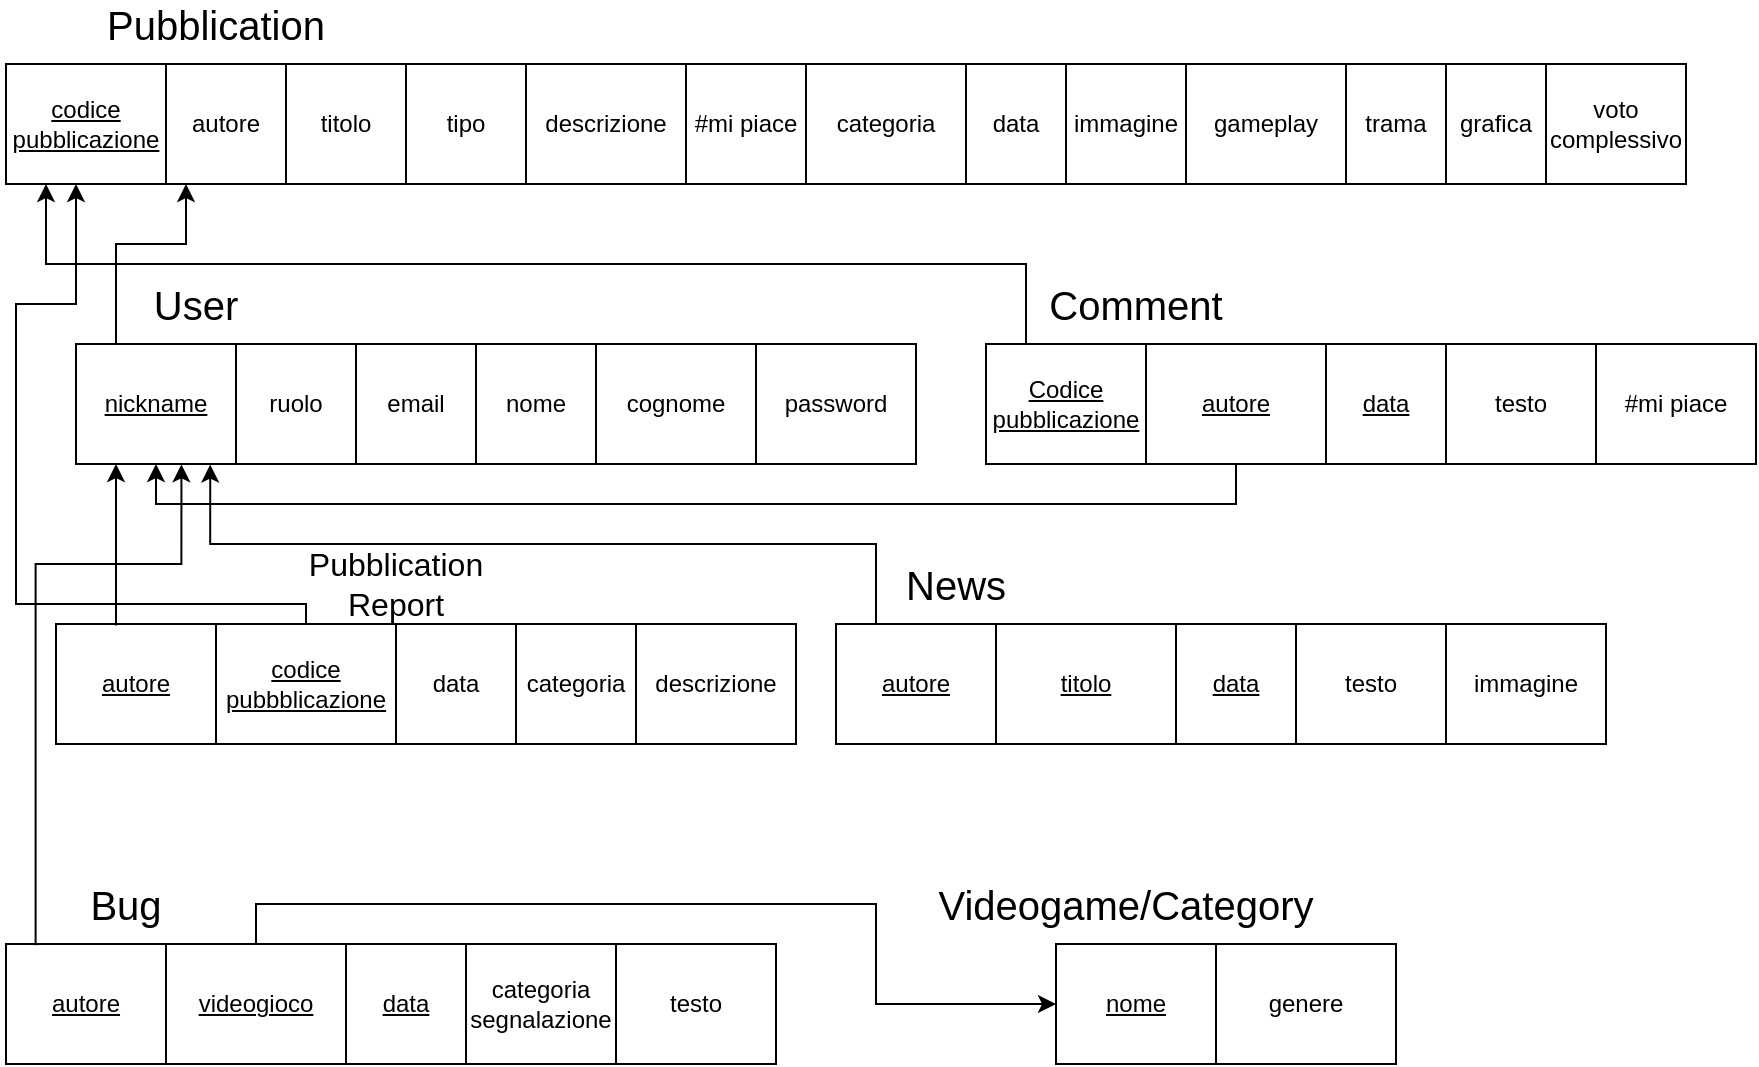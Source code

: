 <mxfile version="13.9.9" type="device"><diagram id="VnECFcb25aucaJ3Iqj28" name="Page-1"><mxGraphModel dx="905" dy="672" grid="1" gridSize="10" guides="1" tooltips="1" connect="1" arrows="1" fold="1" page="1" pageScale="1" pageWidth="827" pageHeight="1169" math="0" shadow="0"><root><mxCell id="0"/><mxCell id="1" parent="0"/><mxCell id="VcR9w_zmepxrz7OU2hhh-35" value="codice pubblicazione" style="rounded=0;whiteSpace=wrap;html=1;fillColor=none;fontStyle=4" parent="1" vertex="1"><mxGeometry x="5" y="280" width="80" height="60" as="geometry"/></mxCell><mxCell id="VcR9w_zmepxrz7OU2hhh-36" value="autore" style="rounded=0;whiteSpace=wrap;html=1;fillColor=none;" parent="1" vertex="1"><mxGeometry x="85" y="280" width="60" height="60" as="geometry"/></mxCell><mxCell id="VcR9w_zmepxrz7OU2hhh-37" value="titolo" style="rounded=0;whiteSpace=wrap;html=1;fillColor=none;" parent="1" vertex="1"><mxGeometry x="145" y="280" width="60" height="60" as="geometry"/></mxCell><mxCell id="VcR9w_zmepxrz7OU2hhh-38" value="tipo" style="rounded=0;whiteSpace=wrap;html=1;fillColor=none;" parent="1" vertex="1"><mxGeometry x="205" y="280" width="60" height="60" as="geometry"/></mxCell><mxCell id="VcR9w_zmepxrz7OU2hhh-39" value="descrizione" style="rounded=0;whiteSpace=wrap;html=1;fillColor=none;" parent="1" vertex="1"><mxGeometry x="265" y="280" width="80" height="60" as="geometry"/></mxCell><mxCell id="VcR9w_zmepxrz7OU2hhh-40" value="#mi piace" style="rounded=0;whiteSpace=wrap;html=1;fillColor=none;" parent="1" vertex="1"><mxGeometry x="345" y="280" width="60" height="60" as="geometry"/></mxCell><mxCell id="VcR9w_zmepxrz7OU2hhh-41" value="categoria" style="rounded=0;whiteSpace=wrap;html=1;fillColor=none;" parent="1" vertex="1"><mxGeometry x="405" y="280" width="80" height="60" as="geometry"/></mxCell><mxCell id="VcR9w_zmepxrz7OU2hhh-42" value="data" style="rounded=0;whiteSpace=wrap;html=1;fillColor=none;" parent="1" vertex="1"><mxGeometry x="485" y="280" width="50" height="60" as="geometry"/></mxCell><mxCell id="VcR9w_zmepxrz7OU2hhh-43" value="immagine" style="rounded=0;whiteSpace=wrap;html=1;fillColor=none;" parent="1" vertex="1"><mxGeometry x="535" y="280" width="60" height="60" as="geometry"/></mxCell><mxCell id="VcR9w_zmepxrz7OU2hhh-44" value="gameplay" style="rounded=0;whiteSpace=wrap;html=1;fillColor=none;" parent="1" vertex="1"><mxGeometry x="595" y="280" width="80" height="60" as="geometry"/></mxCell><mxCell id="VcR9w_zmepxrz7OU2hhh-45" value="trama" style="rounded=0;whiteSpace=wrap;html=1;fillColor=none;" parent="1" vertex="1"><mxGeometry x="675" y="280" width="50" height="60" as="geometry"/></mxCell><mxCell id="VcR9w_zmepxrz7OU2hhh-46" value="grafica" style="rounded=0;whiteSpace=wrap;html=1;fillColor=none;" parent="1" vertex="1"><mxGeometry x="725" y="280" width="50" height="60" as="geometry"/></mxCell><mxCell id="VcR9w_zmepxrz7OU2hhh-49" value="voto complessivo" style="rounded=0;whiteSpace=wrap;html=1;fillColor=none;" parent="1" vertex="1"><mxGeometry x="775" y="280" width="70" height="60" as="geometry"/></mxCell><mxCell id="VcR9w_zmepxrz7OU2hhh-99" style="edgeStyle=orthogonalEdgeStyle;rounded=0;orthogonalLoop=1;jettySize=auto;html=1;exitX=0.25;exitY=0;exitDx=0;exitDy=0;fontSize=20;" parent="1" source="VcR9w_zmepxrz7OU2hhh-51" edge="1"><mxGeometry relative="1" as="geometry"><mxPoint x="95" y="340" as="targetPoint"/><Array as="points"><mxPoint x="60" y="370"/><mxPoint x="95" y="370"/></Array></mxGeometry></mxCell><mxCell id="VcR9w_zmepxrz7OU2hhh-51" value="nickname" style="rounded=0;whiteSpace=wrap;html=1;fillColor=none;fontStyle=4" parent="1" vertex="1"><mxGeometry x="40" y="420" width="80" height="60" as="geometry"/></mxCell><mxCell id="VcR9w_zmepxrz7OU2hhh-52" value="ruolo" style="rounded=0;whiteSpace=wrap;html=1;fillColor=none;" parent="1" vertex="1"><mxGeometry x="120" y="420" width="60" height="60" as="geometry"/></mxCell><mxCell id="VcR9w_zmepxrz7OU2hhh-53" value="email" style="rounded=0;whiteSpace=wrap;html=1;fillColor=none;" parent="1" vertex="1"><mxGeometry x="180" y="420" width="60" height="60" as="geometry"/></mxCell><mxCell id="VcR9w_zmepxrz7OU2hhh-54" value="nome" style="rounded=0;whiteSpace=wrap;html=1;fillColor=none;" parent="1" vertex="1"><mxGeometry x="240" y="420" width="60" height="60" as="geometry"/></mxCell><mxCell id="VcR9w_zmepxrz7OU2hhh-55" value="cognome" style="rounded=0;whiteSpace=wrap;html=1;fillColor=none;" parent="1" vertex="1"><mxGeometry x="300" y="420" width="80" height="60" as="geometry"/></mxCell><mxCell id="VcR9w_zmepxrz7OU2hhh-56" value="password" style="rounded=0;whiteSpace=wrap;html=1;fillColor=none;" parent="1" vertex="1"><mxGeometry x="380" y="420" width="80" height="60" as="geometry"/></mxCell><mxCell id="VcR9w_zmepxrz7OU2hhh-57" value="Pubblication" style="text;html=1;strokeColor=none;fillColor=none;align=center;verticalAlign=middle;whiteSpace=wrap;rounded=0;fontSize=20;" parent="1" vertex="1"><mxGeometry x="90" y="250" width="40" height="20" as="geometry"/></mxCell><mxCell id="VcR9w_zmepxrz7OU2hhh-60" value="User" style="text;html=1;strokeColor=none;fillColor=none;align=center;verticalAlign=middle;whiteSpace=wrap;rounded=0;fontSize=20;" parent="1" vertex="1"><mxGeometry x="80" y="390" width="40" height="20" as="geometry"/></mxCell><mxCell id="VcR9w_zmepxrz7OU2hhh-103" style="edgeStyle=orthogonalEdgeStyle;rounded=0;orthogonalLoop=1;jettySize=auto;html=1;exitX=0.375;exitY=0.013;exitDx=0;exitDy=0;entryX=0.25;entryY=1;entryDx=0;entryDy=0;fontSize=20;exitPerimeter=0;" parent="1" source="VcR9w_zmepxrz7OU2hhh-61" target="VcR9w_zmepxrz7OU2hhh-51" edge="1"><mxGeometry relative="1" as="geometry"><Array as="points"/></mxGeometry></mxCell><mxCell id="VcR9w_zmepxrz7OU2hhh-61" value="autore" style="rounded=0;whiteSpace=wrap;html=1;fillColor=none;fontStyle=4" parent="1" vertex="1"><mxGeometry x="30" y="560" width="80" height="60" as="geometry"/></mxCell><mxCell id="VcR9w_zmepxrz7OU2hhh-104" style="edgeStyle=orthogonalEdgeStyle;rounded=0;orthogonalLoop=1;jettySize=auto;html=1;exitX=0.5;exitY=0;exitDx=0;exitDy=0;fontSize=20;" parent="1" source="VcR9w_zmepxrz7OU2hhh-62" edge="1"><mxGeometry relative="1" as="geometry"><mxPoint x="40" y="340" as="targetPoint"/><Array as="points"><mxPoint x="155" y="550"/><mxPoint x="10" y="550"/><mxPoint x="10" y="400"/><mxPoint x="40" y="400"/></Array></mxGeometry></mxCell><mxCell id="VcR9w_zmepxrz7OU2hhh-62" value="codice pubbblicazione" style="rounded=0;whiteSpace=wrap;html=1;fillColor=none;fontStyle=4" parent="1" vertex="1"><mxGeometry x="110" y="560" width="90" height="60" as="geometry"/></mxCell><mxCell id="VcR9w_zmepxrz7OU2hhh-63" value="data" style="rounded=0;whiteSpace=wrap;html=1;fillColor=none;" parent="1" vertex="1"><mxGeometry x="200" y="560" width="60" height="60" as="geometry"/></mxCell><mxCell id="VcR9w_zmepxrz7OU2hhh-64" value="categoria" style="rounded=0;whiteSpace=wrap;html=1;fillColor=none;" parent="1" vertex="1"><mxGeometry x="260" y="560" width="60" height="60" as="geometry"/></mxCell><mxCell id="VcR9w_zmepxrz7OU2hhh-65" value="descrizione" style="rounded=0;whiteSpace=wrap;html=1;fillColor=none;" parent="1" vertex="1"><mxGeometry x="320" y="560" width="80" height="60" as="geometry"/></mxCell><mxCell id="VcR9w_zmepxrz7OU2hhh-67" value="Pubblication Report" style="text;html=1;strokeColor=none;fillColor=none;align=center;verticalAlign=middle;whiteSpace=wrap;rounded=0;fontSize=16;" parent="1" vertex="1"><mxGeometry x="180" y="530" width="40" height="20" as="geometry"/></mxCell><mxCell id="VcR9w_zmepxrz7OU2hhh-109" style="edgeStyle=orthogonalEdgeStyle;rounded=0;orthogonalLoop=1;jettySize=auto;html=1;exitX=0.185;exitY=0.011;exitDx=0;exitDy=0;entryX=0.659;entryY=1.003;entryDx=0;entryDy=0;entryPerimeter=0;fontSize=20;exitPerimeter=0;" parent="1" source="VcR9w_zmepxrz7OU2hhh-68" target="VcR9w_zmepxrz7OU2hhh-51" edge="1"><mxGeometry relative="1" as="geometry"><Array as="points"><mxPoint x="20" y="530"/><mxPoint x="93" y="530"/></Array></mxGeometry></mxCell><mxCell id="VcR9w_zmepxrz7OU2hhh-68" value="autore" style="rounded=0;whiteSpace=wrap;html=1;fillColor=none;fontStyle=4" parent="1" vertex="1"><mxGeometry x="5" y="720" width="80" height="60" as="geometry"/></mxCell><mxCell id="VcR9w_zmepxrz7OU2hhh-110" style="edgeStyle=orthogonalEdgeStyle;rounded=0;orthogonalLoop=1;jettySize=auto;html=1;exitX=0.5;exitY=0;exitDx=0;exitDy=0;entryX=0;entryY=0.5;entryDx=0;entryDy=0;fontSize=20;" parent="1" source="VcR9w_zmepxrz7OU2hhh-69" target="VcR9w_zmepxrz7OU2hhh-87" edge="1"><mxGeometry relative="1" as="geometry"><Array as="points"><mxPoint x="130" y="700"/><mxPoint x="440" y="700"/><mxPoint x="440" y="750"/></Array></mxGeometry></mxCell><mxCell id="VcR9w_zmepxrz7OU2hhh-69" value="videogioco" style="rounded=0;whiteSpace=wrap;html=1;fillColor=none;fontStyle=4" parent="1" vertex="1"><mxGeometry x="85" y="720" width="90" height="60" as="geometry"/></mxCell><mxCell id="VcR9w_zmepxrz7OU2hhh-70" value="data" style="rounded=0;whiteSpace=wrap;html=1;fillColor=none;fontStyle=4" parent="1" vertex="1"><mxGeometry x="175" y="720" width="60" height="60" as="geometry"/></mxCell><mxCell id="VcR9w_zmepxrz7OU2hhh-71" value="categoria segnalazione" style="rounded=0;whiteSpace=wrap;html=1;fillColor=none;" parent="1" vertex="1"><mxGeometry x="235" y="720" width="75" height="60" as="geometry"/></mxCell><mxCell id="VcR9w_zmepxrz7OU2hhh-72" value="testo" style="rounded=0;whiteSpace=wrap;html=1;fillColor=none;" parent="1" vertex="1"><mxGeometry x="310" y="720" width="80" height="60" as="geometry"/></mxCell><mxCell id="VcR9w_zmepxrz7OU2hhh-73" value="Bug" style="text;html=1;strokeColor=none;fillColor=none;align=center;verticalAlign=middle;whiteSpace=wrap;rounded=0;fontSize=20;" parent="1" vertex="1"><mxGeometry x="45" y="690" width="40" height="20" as="geometry"/></mxCell><mxCell id="VcR9w_zmepxrz7OU2hhh-100" style="edgeStyle=orthogonalEdgeStyle;rounded=0;orthogonalLoop=1;jettySize=auto;html=1;exitX=0.25;exitY=0;exitDx=0;exitDy=0;fontSize=20;entryX=0.25;entryY=1;entryDx=0;entryDy=0;" parent="1" source="VcR9w_zmepxrz7OU2hhh-75" edge="1" target="VcR9w_zmepxrz7OU2hhh-35"><mxGeometry relative="1" as="geometry"><mxPoint x="20" y="350" as="targetPoint"/></mxGeometry></mxCell><mxCell id="VcR9w_zmepxrz7OU2hhh-75" value="Codice pubblicazione" style="rounded=0;whiteSpace=wrap;html=1;fillColor=none;fontStyle=4" parent="1" vertex="1"><mxGeometry x="495" y="420" width="80" height="60" as="geometry"/></mxCell><mxCell id="VcR9w_zmepxrz7OU2hhh-102" style="edgeStyle=orthogonalEdgeStyle;rounded=0;orthogonalLoop=1;jettySize=auto;html=1;exitX=0.5;exitY=1;exitDx=0;exitDy=0;entryX=0.5;entryY=1;entryDx=0;entryDy=0;fontSize=20;" parent="1" source="VcR9w_zmepxrz7OU2hhh-76" target="VcR9w_zmepxrz7OU2hhh-51" edge="1"><mxGeometry relative="1" as="geometry"/></mxCell><mxCell id="VcR9w_zmepxrz7OU2hhh-76" value="autore" style="rounded=0;whiteSpace=wrap;html=1;fillColor=none;fontStyle=4" parent="1" vertex="1"><mxGeometry x="575" y="420" width="90" height="60" as="geometry"/></mxCell><mxCell id="VcR9w_zmepxrz7OU2hhh-77" value="data" style="rounded=0;whiteSpace=wrap;html=1;fillColor=none;fontStyle=4" parent="1" vertex="1"><mxGeometry x="665" y="420" width="60" height="60" as="geometry"/></mxCell><mxCell id="VcR9w_zmepxrz7OU2hhh-78" value="testo" style="rounded=0;whiteSpace=wrap;html=1;fillColor=none;" parent="1" vertex="1"><mxGeometry x="725" y="420" width="75" height="60" as="geometry"/></mxCell><mxCell id="VcR9w_zmepxrz7OU2hhh-79" value="#mi piace" style="rounded=0;whiteSpace=wrap;html=1;fillColor=none;" parent="1" vertex="1"><mxGeometry x="800" y="420" width="80" height="60" as="geometry"/></mxCell><mxCell id="VcR9w_zmepxrz7OU2hhh-80" value="Comment" style="text;html=1;strokeColor=none;fillColor=none;align=center;verticalAlign=middle;whiteSpace=wrap;rounded=0;fontSize=20;" parent="1" vertex="1"><mxGeometry x="550" y="390" width="40" height="20" as="geometry"/></mxCell><mxCell id="VcR9w_zmepxrz7OU2hhh-108" style="edgeStyle=orthogonalEdgeStyle;rounded=0;orthogonalLoop=1;jettySize=auto;html=1;exitX=0.25;exitY=0;exitDx=0;exitDy=0;entryX=0.839;entryY=1.005;entryDx=0;entryDy=0;entryPerimeter=0;fontSize=20;" parent="1" source="VcR9w_zmepxrz7OU2hhh-81" target="VcR9w_zmepxrz7OU2hhh-51" edge="1"><mxGeometry relative="1" as="geometry"/></mxCell><mxCell id="VcR9w_zmepxrz7OU2hhh-81" value="autore" style="rounded=0;whiteSpace=wrap;html=1;fillColor=none;fontStyle=4" parent="1" vertex="1"><mxGeometry x="420" y="560" width="80" height="60" as="geometry"/></mxCell><mxCell id="VcR9w_zmepxrz7OU2hhh-82" value="titolo" style="rounded=0;whiteSpace=wrap;html=1;fillColor=none;fontStyle=4" parent="1" vertex="1"><mxGeometry x="500" y="560" width="90" height="60" as="geometry"/></mxCell><mxCell id="VcR9w_zmepxrz7OU2hhh-83" value="data" style="rounded=0;whiteSpace=wrap;html=1;fillColor=none;fontStyle=4" parent="1" vertex="1"><mxGeometry x="590" y="560" width="60" height="60" as="geometry"/></mxCell><mxCell id="VcR9w_zmepxrz7OU2hhh-84" value="testo" style="rounded=0;whiteSpace=wrap;html=1;fillColor=none;" parent="1" vertex="1"><mxGeometry x="650" y="560" width="75" height="60" as="geometry"/></mxCell><mxCell id="VcR9w_zmepxrz7OU2hhh-85" value="immagine" style="rounded=0;whiteSpace=wrap;html=1;fillColor=none;" parent="1" vertex="1"><mxGeometry x="725" y="560" width="80" height="60" as="geometry"/></mxCell><mxCell id="VcR9w_zmepxrz7OU2hhh-86" value="News" style="text;html=1;strokeColor=none;fillColor=none;align=center;verticalAlign=middle;whiteSpace=wrap;rounded=0;fontSize=20;" parent="1" vertex="1"><mxGeometry x="460" y="530" width="40" height="20" as="geometry"/></mxCell><mxCell id="VcR9w_zmepxrz7OU2hhh-87" value="nome" style="rounded=0;whiteSpace=wrap;html=1;fillColor=none;fontStyle=4" parent="1" vertex="1"><mxGeometry x="530" y="720" width="80" height="60" as="geometry"/></mxCell><mxCell id="VcR9w_zmepxrz7OU2hhh-88" value="genere" style="rounded=0;whiteSpace=wrap;html=1;fillColor=none;" parent="1" vertex="1"><mxGeometry x="610" y="720" width="90" height="60" as="geometry"/></mxCell><mxCell id="VcR9w_zmepxrz7OU2hhh-92" value="Videogame/Category" style="text;html=1;strokeColor=none;fillColor=none;align=center;verticalAlign=middle;whiteSpace=wrap;rounded=0;fontSize=20;" parent="1" vertex="1"><mxGeometry x="545" y="690" width="40" height="20" as="geometry"/></mxCell></root></mxGraphModel></diagram></mxfile>